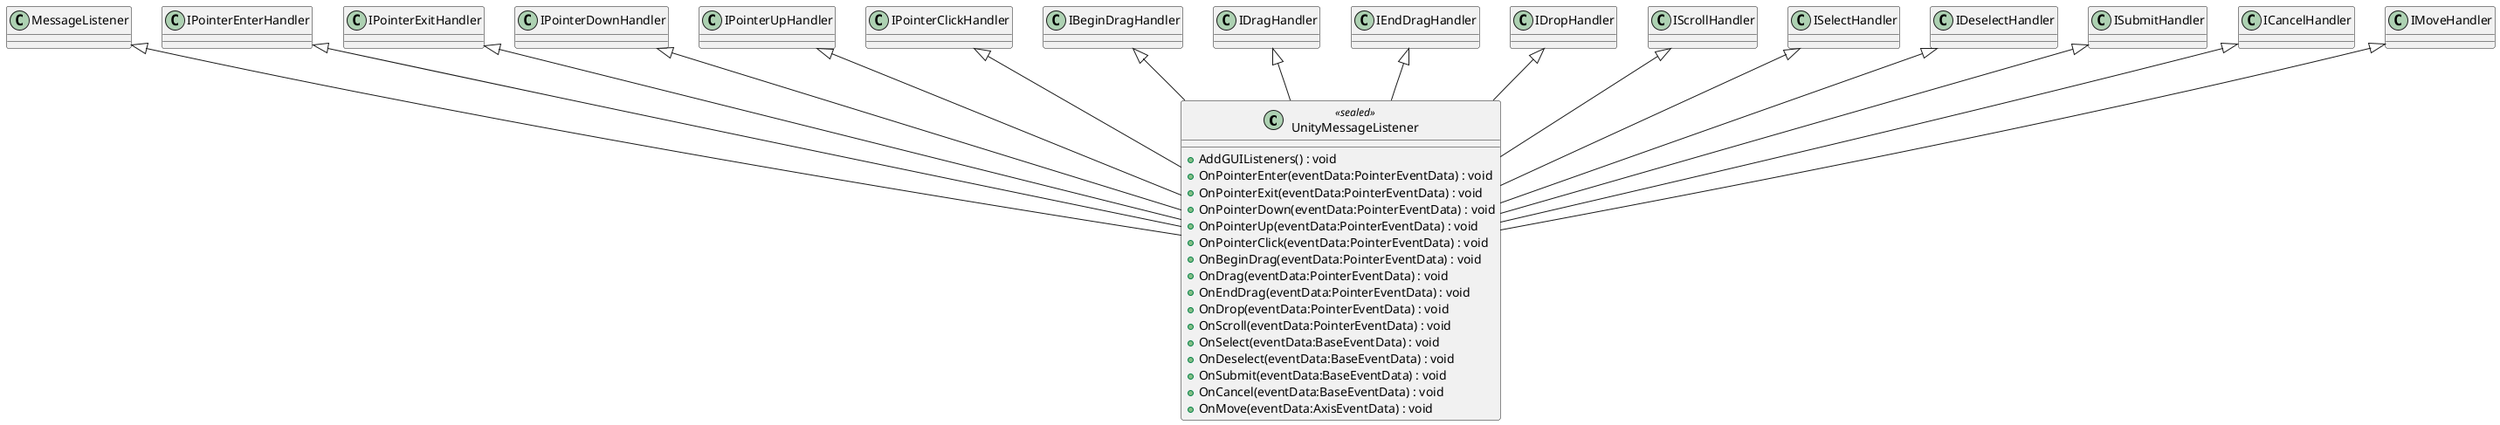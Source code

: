 @startuml
class UnityMessageListener <<sealed>> {
    + AddGUIListeners() : void
    + OnPointerEnter(eventData:PointerEventData) : void
    + OnPointerExit(eventData:PointerEventData) : void
    + OnPointerDown(eventData:PointerEventData) : void
    + OnPointerUp(eventData:PointerEventData) : void
    + OnPointerClick(eventData:PointerEventData) : void
    + OnBeginDrag(eventData:PointerEventData) : void
    + OnDrag(eventData:PointerEventData) : void
    + OnEndDrag(eventData:PointerEventData) : void
    + OnDrop(eventData:PointerEventData) : void
    + OnScroll(eventData:PointerEventData) : void
    + OnSelect(eventData:BaseEventData) : void
    + OnDeselect(eventData:BaseEventData) : void
    + OnSubmit(eventData:BaseEventData) : void
    + OnCancel(eventData:BaseEventData) : void
    + OnMove(eventData:AxisEventData) : void
}
MessageListener <|-- UnityMessageListener
IPointerEnterHandler <|-- UnityMessageListener
IPointerExitHandler <|-- UnityMessageListener
IPointerDownHandler <|-- UnityMessageListener
IPointerUpHandler <|-- UnityMessageListener
IPointerClickHandler <|-- UnityMessageListener
IBeginDragHandler <|-- UnityMessageListener
IDragHandler <|-- UnityMessageListener
IEndDragHandler <|-- UnityMessageListener
IDropHandler <|-- UnityMessageListener
IScrollHandler <|-- UnityMessageListener
ISelectHandler <|-- UnityMessageListener
IDeselectHandler <|-- UnityMessageListener
ISubmitHandler <|-- UnityMessageListener
ICancelHandler <|-- UnityMessageListener
IMoveHandler <|-- UnityMessageListener
@enduml
